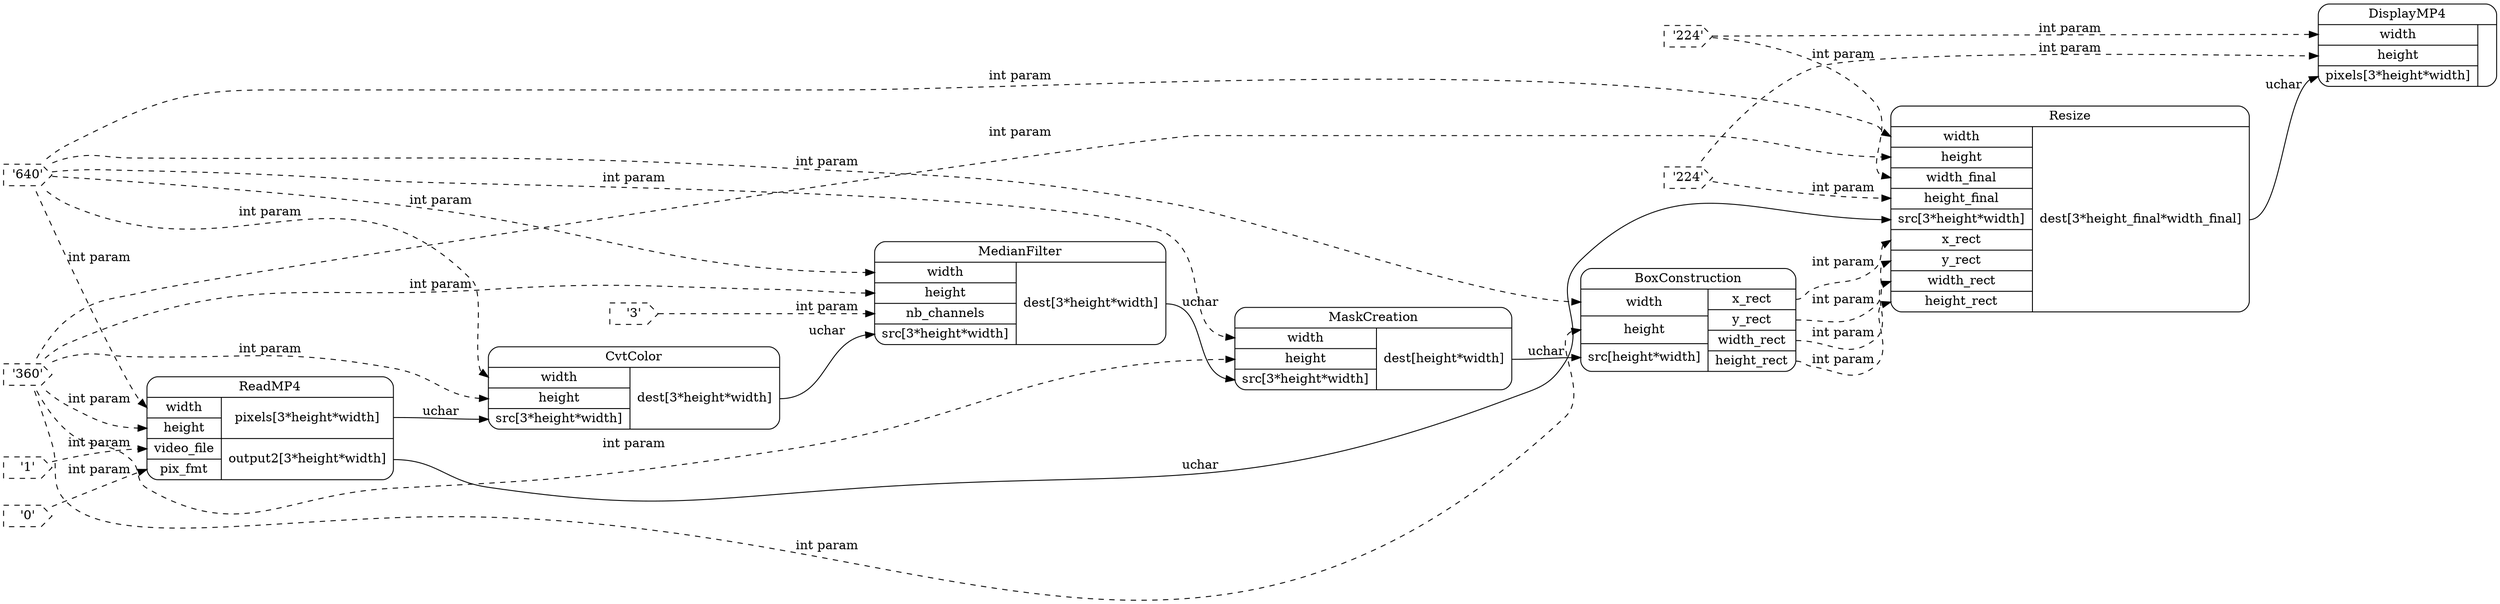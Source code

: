 digraph g {
rankdir=LR;
n40 [shape=cds,style="dashed",label="'640'"];
n41 [shape=cds,style="dashed",label="'360'"];
n42 [shape=cds,style="dashed",label="'224'"];
n43 [shape=cds,style="dashed",label="'224'"];
n44 [shape=cds,style="dashed",label="'3'"];
n45 [shape=cds,style="dashed",label="'1'"];
n46 [shape=cds,style="dashed",label="'0'"];
n47 [shape=record,style=rounded,label="<id>ReadMP4|{{<e0>width|<e1>height|<e2>video_file|<e3>pix_fmt}|{<s0>pixels[3*height*width]|<s1>output2[3*height*width]}}"];
n48 [shape=record,style=rounded,label="<id>CvtColor|{{<e0>width|<e1>height|<e2>src[3*height*width]}|{<s0>dest[3*height*width]}}"];
n49 [shape=record,style=rounded,label="<id>MedianFilter|{{<e0>width|<e1>height|<e2>nb_channels|<e3>src[3*height*width]}|{<s0>dest[3*height*width]}}"];
n50 [shape=record,style=rounded,label="<id>MaskCreation|{{<e0>width|<e1>height|<e2>src[3*height*width]}|{<s0>dest[height*width]}}"];
n51 [shape=record,style=rounded,label="<id>BoxConstruction|{{<e0>width|<e1>height|<e2>src[height*width]}|{<s0>x_rect|<s1>y_rect|<s2>width_rect|<s3>height_rect}}"];
n52 [shape=record,style=rounded,label="<id>Resize|{{<e0>width|<e1>height|<e2>width_final|<e3>height_final|<e4>src[3*height*width]|<e5>x_rect|<e6>y_rect|<e7>width_rect|<e8>height_rect}|{<s0>dest[3*height_final*width_final]}}"];
n53 [shape=record,style=rounded,label="<id>DisplayMP4|{{<e0>width|<e1>height|<e2>pixels[3*height*width]}|{}}"];
n42:s0 -> n53:e0 [label="int param"; style=dashed];
n43:s0 -> n53:e1 [label="int param"; style=dashed];
n52:s0 -> n53:e2 [label="uchar"; style=plain];
n40:s0 -> n52:e0 [label="int param"; style=dashed];
n41:s0 -> n52:e1 [label="int param"; style=dashed];
n42:s0 -> n52:e2 [label="int param"; style=dashed];
n43:s0 -> n52:e3 [label="int param"; style=dashed];
n47:s1 -> n52:e4 [label="uchar"; style=plain];
n51:s0 -> n52:e5 [label="int param"; style=dashed];
n51:s1 -> n52:e6 [label="int param"; style=dashed];
n51:s2 -> n52:e7 [label="int param"; style=dashed];
n51:s3 -> n52:e8 [label="int param"; style=dashed];
n40:s0 -> n51:e0 [label="int param"; style=dashed];
n41:s0 -> n51:e1 [label="int param"; style=dashed];
n50:s0 -> n51:e2 [label="uchar"; style=plain];
n40:s0 -> n50:e0 [label="int param"; style=dashed];
n41:s0 -> n50:e1 [label="int param"; style=dashed];
n49:s0 -> n50:e2 [label="uchar"; style=plain];
n40:s0 -> n49:e0 [label="int param"; style=dashed];
n41:s0 -> n49:e1 [label="int param"; style=dashed];
n44:s0 -> n49:e2 [label="int param"; style=dashed];
n48:s0 -> n49:e3 [label="uchar"; style=plain];
n40:s0 -> n48:e0 [label="int param"; style=dashed];
n41:s0 -> n48:e1 [label="int param"; style=dashed];
n47:s0 -> n48:e2 [label="uchar"; style=plain];
n40:s0 -> n47:e0 [label="int param"; style=dashed];
n41:s0 -> n47:e1 [label="int param"; style=dashed];
n45:s0 -> n47:e2 [label="int param"; style=dashed];
n46:s0 -> n47:e3 [label="int param"; style=dashed];
}
